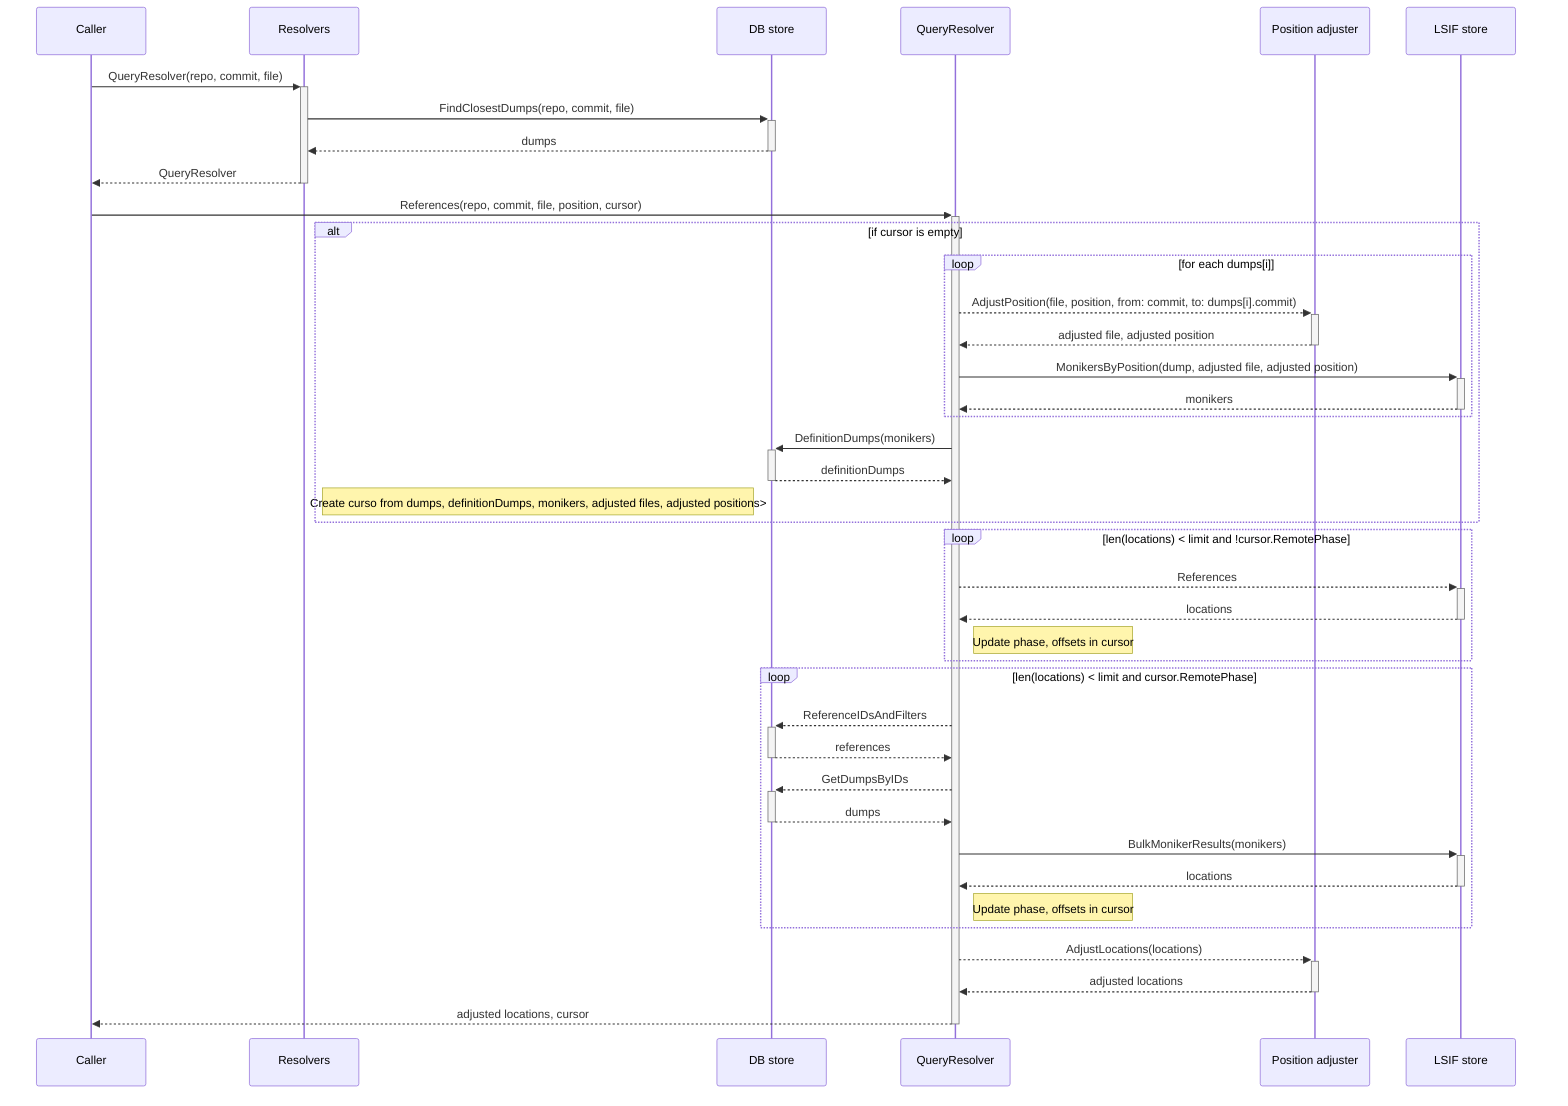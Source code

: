 sequenceDiagram
  Caller          ->>+ Resolvers: QueryResolver(repo, commit, file)
  Resolvers       ->>+ DB store: FindClosestDumps(repo, commit, file)
  DB store       -->>- Resolvers: dumps
  Resolvers      -->>- Caller: QueryResolver
  Caller          ->>+ QueryResolver: References(repo, commit, file, position, cursor)

  alt if cursor is empty
    loop for each dumps[i]
      QueryResolver     -->>+ Position adjuster: AdjustPosition(file, position, from: commit, to: dumps[i].commit)
      Position adjuster -->>- QueryResolver: adjusted file, adjusted position
      QueryResolver      ->>+ LSIF store: MonikersByPosition(dump, adjusted file, adjusted position)
      LSIF store        -->>- QueryResolver: monikers
    end

    QueryResolver    ->>+ DB store: DefinitionDumps(monikers)
    DB store        -->>- QueryResolver: definitionDumps

    Note right of Resolvers: Create curso from dumps, definitionDumps, monikers, adjusted files, adjusted positions>
  end

  loop len(locations) < limit and !cursor.RemotePhase
    QueryResolver -->>+ LSIF store: References
    LSIF store    -->>- QueryResolver: locations

    Note right of QueryResolver: Update phase, offsets in cursor
  end

  loop len(locations) < limit and cursor.RemotePhase
    QueryResolver -->>+ DB store: ReferenceIDsAndFilters
    DB store      -->>- QueryResolver: references
    QueryResolver -->>+ DB store: GetDumpsByIDs
    DB store      -->>- QueryResolver: dumps
    QueryResolver  ->>+ LSIF store: BulkMonikerResults(monikers)
    LSIF store    -->>- QueryResolver: locations

    Note right of QueryResolver: Update phase, offsets in cursor
  end

  QueryResolver     -->>+ Position adjuster: AdjustLocations(locations)
  Position adjuster -->>- QueryResolver: adjusted locations
  QueryResolver     -->>- Caller: adjusted locations, cursor